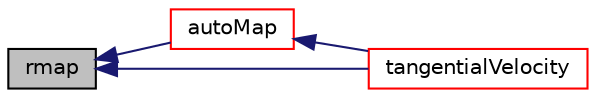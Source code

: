 digraph "rmap"
{
  bgcolor="transparent";
  edge [fontname="Helvetica",fontsize="10",labelfontname="Helvetica",labelfontsize="10"];
  node [fontname="Helvetica",fontsize="10",shape=record];
  rankdir="LR";
  Node148 [label="rmap",height=0.2,width=0.4,color="black", fillcolor="grey75", style="filled", fontcolor="black"];
  Node148 -> Node149 [dir="back",color="midnightblue",fontsize="10",style="solid",fontname="Helvetica"];
  Node149 [label="autoMap",height=0.2,width=0.4,color="red",URL="$a23033.html#a0ab0c43ce90d756c88dd81e3d0a9eef5",tooltip="Map (and resize as needed) from self given a mapping object. "];
  Node149 -> Node152 [dir="back",color="midnightblue",fontsize="10",style="solid",fontname="Helvetica"];
  Node152 [label="tangentialVelocity",height=0.2,width=0.4,color="red",URL="$a23033.html#a04b8709a5d2bf495ca52f965bbe2bc7e",tooltip="Return the tangential velocity. "];
  Node148 -> Node152 [dir="back",color="midnightblue",fontsize="10",style="solid",fontname="Helvetica"];
}
